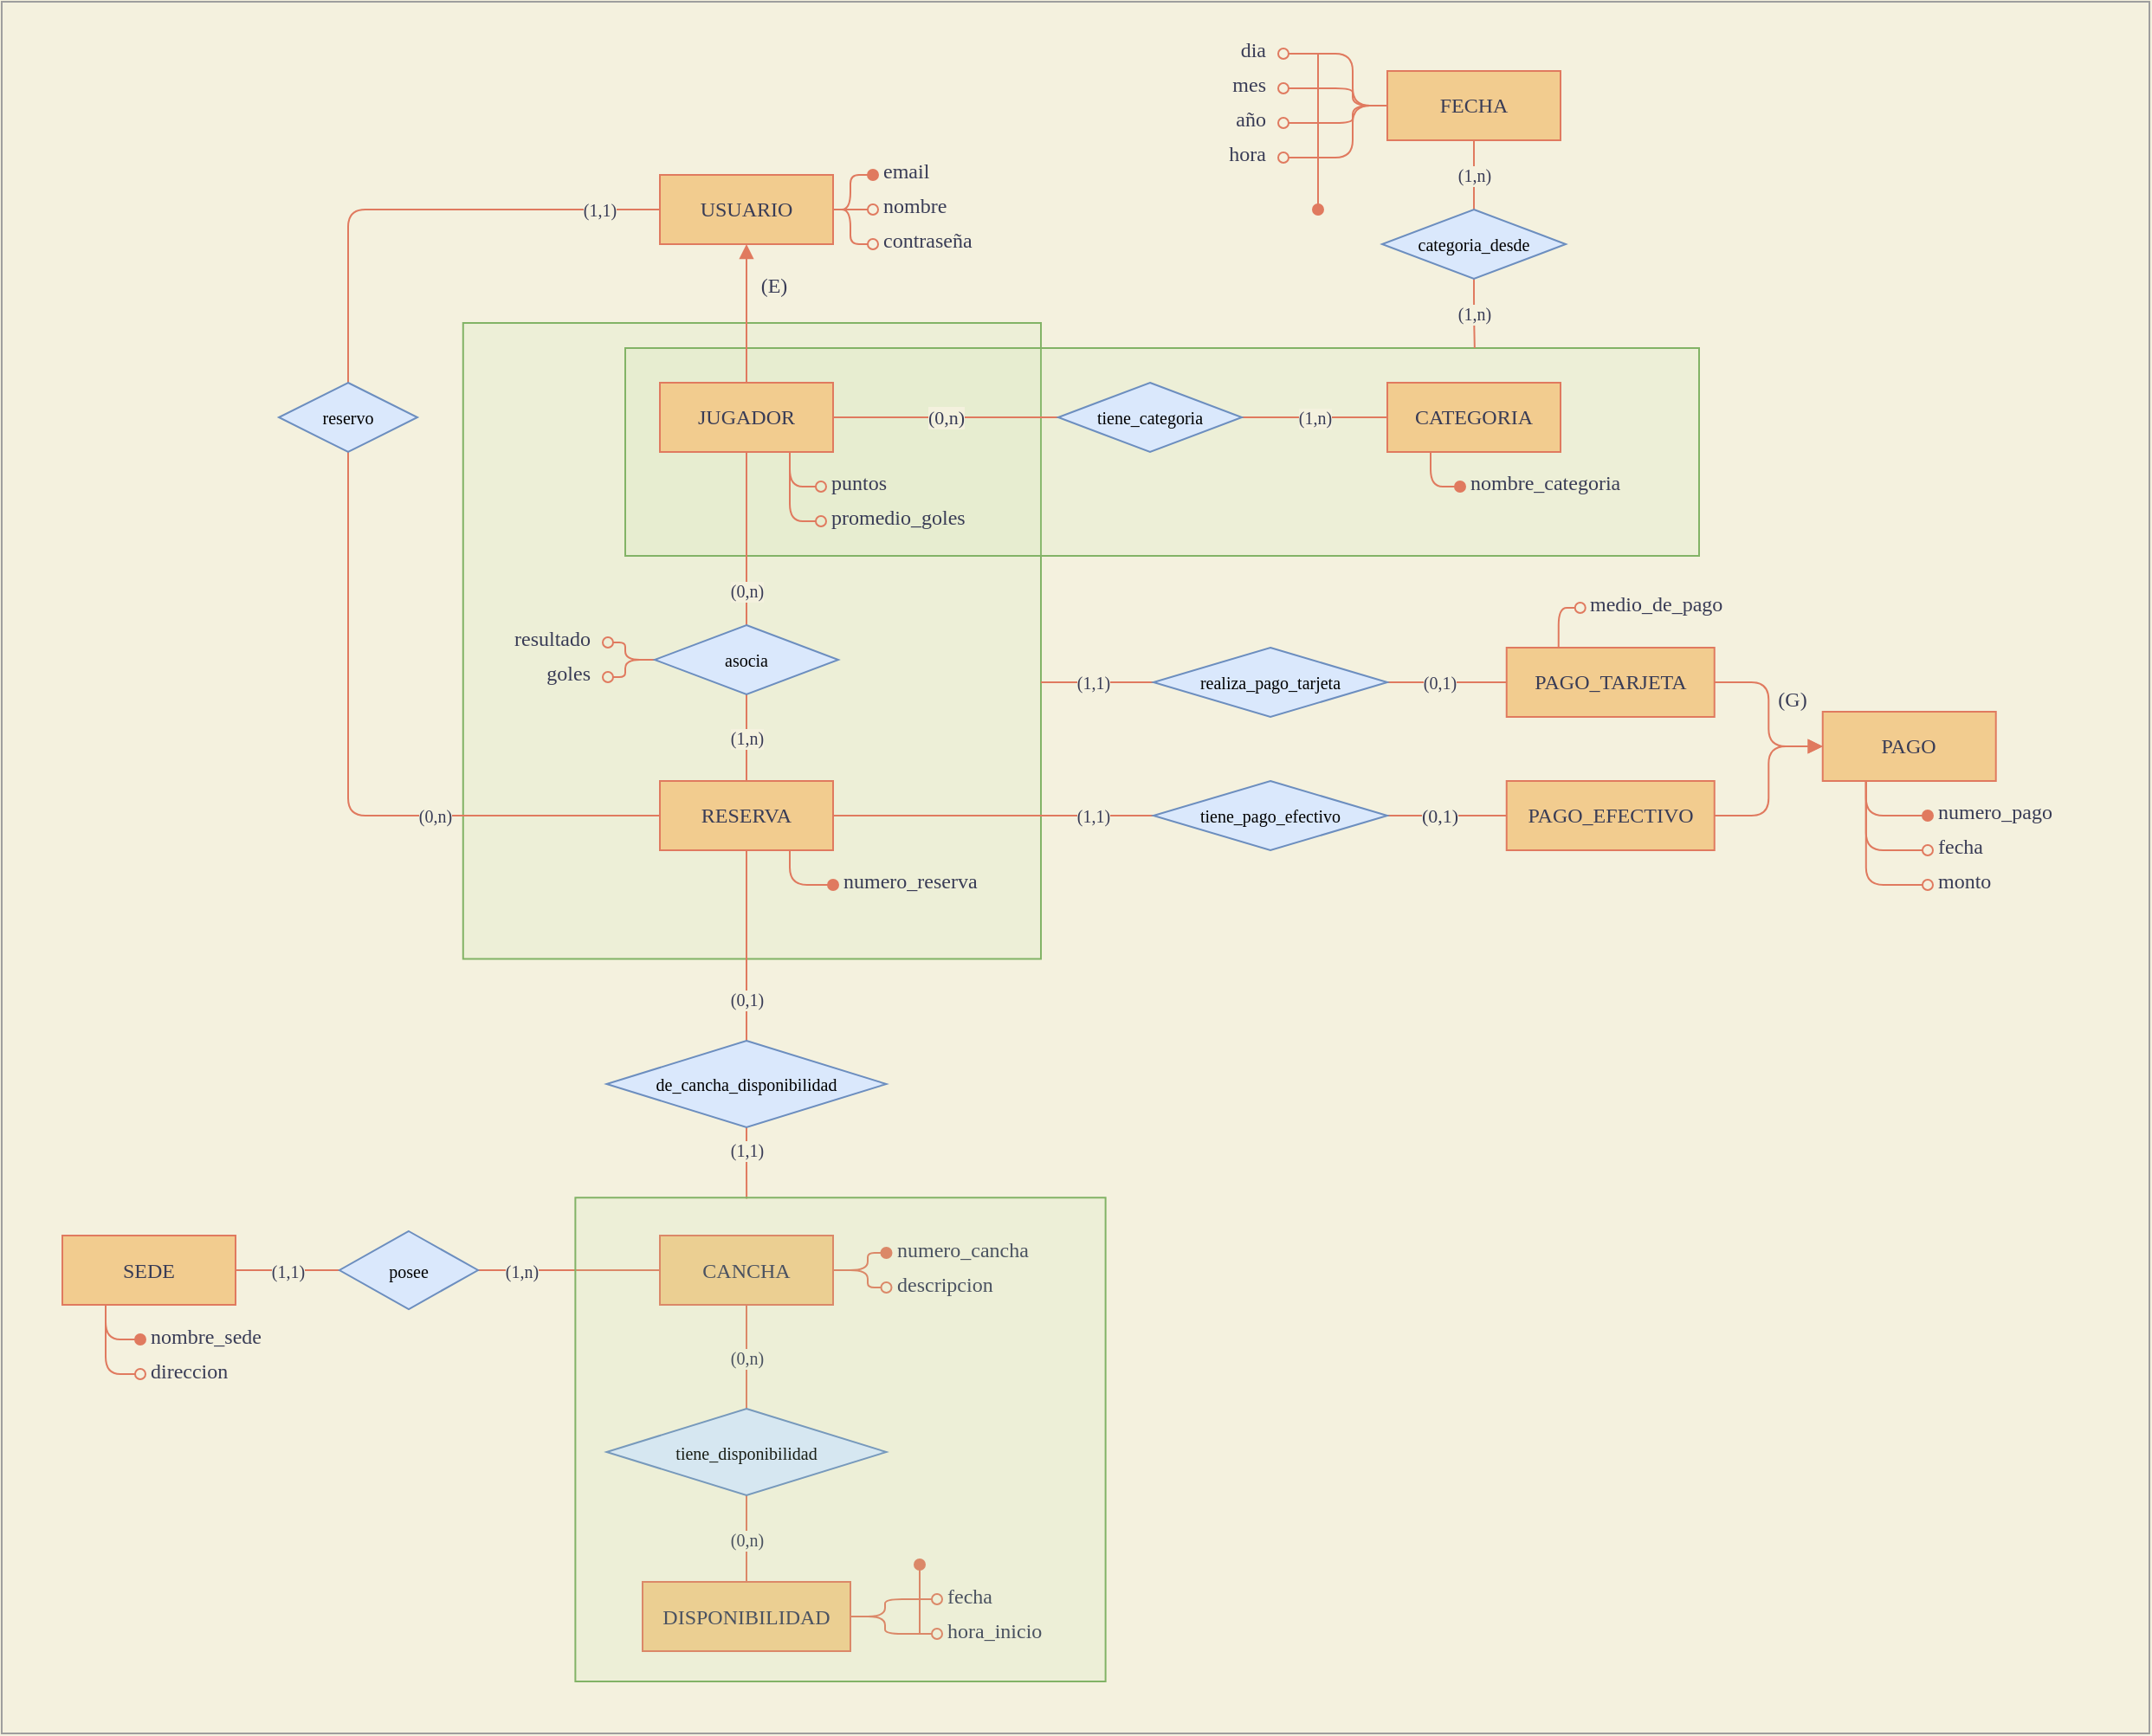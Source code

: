 <mxfile version="13.8.1" type="google"><diagram id="R2lEEEUBdFMjLlhIrx00" name="Page-1"><mxGraphModel dx="2170" dy="2305" grid="1" gridSize="10" guides="1" tooltips="1" connect="1" arrows="1" fold="1" page="1" pageScale="1" pageWidth="1300" pageHeight="1100" background="#F4F1DE" math="0" shadow="0" extFonts="Permanent Marker^https://fonts.googleapis.com/css?family=Permanent+Marker|Montserrat^https://fonts.googleapis.com/css?family=Montserrat"><root><mxCell id="0"/><mxCell id="1" parent="0"/><mxCell id="0Gv5MGrqv9k8O0vHsKz7-66" value="" style="verticalLabelPosition=bottom;verticalAlign=top;html=1;shape=mxgraph.basic.rect;fillColor2=none;strokeWidth=1;size=20;indent=5;fontSize=12;shadow=0;strokeColor=#82b366;fillColor=#B9E0A522;rotation=90;" vertex="1" parent="1"><mxGeometry x="289.55" y="-837.71" width="367.3" height="333.62" as="geometry"/></mxCell><mxCell id="0Gv5MGrqv9k8O0vHsKz7-65" value="" style="verticalLabelPosition=bottom;verticalAlign=top;html=1;shape=mxgraph.basic.rect;fillColor2=none;strokeWidth=1;size=20;indent=5;fontSize=12;shadow=0;strokeColor=#82b366;fillColor=#B9E0A522;" vertex="1" parent="1"><mxGeometry x="400" y="-840" width="620" height="120" as="geometry"/></mxCell><mxCell id="0Gv5MGrqv9k8O0vHsKz7-2" style="edgeStyle=orthogonalEdgeStyle;orthogonalLoop=1;jettySize=auto;html=1;exitX=1;exitY=0.5;exitDx=0;exitDy=0;entryX=0;entryY=0.5;entryDx=0;entryDy=0;labelBackgroundColor=#F4F1DE;endArrow=oval;endFill=1;strokeColor=#E07A5F;fontFamily=Montserrat;fontColor=#393C56;" edge="1" parent="1" source="0Gv5MGrqv9k8O0vHsKz7-5" target="0Gv5MGrqv9k8O0vHsKz7-6"><mxGeometry relative="1" as="geometry"><Array as="points"><mxPoint x="530" y="-920"/><mxPoint x="530" y="-940"/></Array></mxGeometry></mxCell><mxCell id="0Gv5MGrqv9k8O0vHsKz7-3" style="edgeStyle=orthogonalEdgeStyle;orthogonalLoop=1;jettySize=auto;html=1;exitX=1;exitY=0.5;exitDx=0;exitDy=0;entryX=0;entryY=0.5;entryDx=0;entryDy=0;labelBackgroundColor=#F4F1DE;endArrow=oval;endFill=0;strokeColor=#E07A5F;fontFamily=Montserrat;fontColor=#393C56;" edge="1" parent="1" source="0Gv5MGrqv9k8O0vHsKz7-5" target="0Gv5MGrqv9k8O0vHsKz7-7"><mxGeometry relative="1" as="geometry"><Array as="points"><mxPoint x="530" y="-920"/><mxPoint x="530" y="-920"/></Array></mxGeometry></mxCell><mxCell id="0Gv5MGrqv9k8O0vHsKz7-4" style="edgeStyle=orthogonalEdgeStyle;orthogonalLoop=1;jettySize=auto;html=1;exitX=1;exitY=0.5;exitDx=0;exitDy=0;entryX=0;entryY=0.5;entryDx=0;entryDy=0;labelBackgroundColor=#F4F1DE;endArrow=oval;endFill=0;strokeColor=#E07A5F;fontFamily=Montserrat;fontColor=#393C56;" edge="1" parent="1" source="0Gv5MGrqv9k8O0vHsKz7-5" target="0Gv5MGrqv9k8O0vHsKz7-8"><mxGeometry relative="1" as="geometry"><Array as="points"><mxPoint x="530" y="-920"/><mxPoint x="530" y="-900"/></Array></mxGeometry></mxCell><mxCell id="0Gv5MGrqv9k8O0vHsKz7-35" value="(1,1)" style="edgeStyle=orthogonalEdgeStyle;orthogonalLoop=1;jettySize=auto;html=1;exitX=0;exitY=0.5;exitDx=0;exitDy=0;entryX=0.5;entryY=0;entryDx=0;entryDy=0;labelBackgroundColor=#F4F1DE;endArrow=none;endFill=0;strokeColor=#E07A5F;fontFamily=Montserrat;fontSize=10;fontColor=#393C56;" edge="1" parent="1" source="0Gv5MGrqv9k8O0vHsKz7-5" target="0Gv5MGrqv9k8O0vHsKz7-34"><mxGeometry x="-0.75" relative="1" as="geometry"><mxPoint as="offset"/></mxGeometry></mxCell><mxCell id="0Gv5MGrqv9k8O0vHsKz7-5" value="USUARIO" style="whiteSpace=wrap;html=1;fontFamily=Montserrat;fillColor=#F2CC8F;strokeColor=#E07A5F;fontColor=#393C56;" vertex="1" parent="1"><mxGeometry x="420" y="-940" width="100" height="40" as="geometry"/></mxCell><mxCell id="0Gv5MGrqv9k8O0vHsKz7-6" value="email" style="text;html=1;strokeColor=none;fillColor=none;align=left;verticalAlign=middle;whiteSpace=wrap;fontFamily=Montserrat;spacingLeft=6;spacingTop=0;spacingRight=5;labelPosition=center;verticalLabelPosition=middle;spacing=0;spacingBottom=4;fontColor=#393C56;" vertex="1" parent="1"><mxGeometry x="543" y="-950" width="60" height="20" as="geometry"/></mxCell><mxCell id="0Gv5MGrqv9k8O0vHsKz7-7" value="nombre" style="text;html=1;strokeColor=none;fillColor=none;align=left;verticalAlign=middle;whiteSpace=wrap;fontFamily=Montserrat;spacingLeft=6;spacingTop=0;spacingRight=5;labelPosition=center;verticalLabelPosition=middle;spacing=0;spacingBottom=4;fontColor=#393C56;" vertex="1" parent="1"><mxGeometry x="543" y="-930" width="60" height="20" as="geometry"/></mxCell><mxCell id="0Gv5MGrqv9k8O0vHsKz7-8" value="contraseña" style="text;html=1;strokeColor=none;fillColor=none;align=left;verticalAlign=middle;whiteSpace=wrap;fontFamily=Montserrat;spacingLeft=6;spacingTop=0;spacingRight=5;labelPosition=center;verticalLabelPosition=middle;spacing=0;spacingBottom=4;fontColor=#393C56;" vertex="1" parent="1"><mxGeometry x="543" y="-910" width="60" height="20" as="geometry"/></mxCell><mxCell id="0Gv5MGrqv9k8O0vHsKz7-10" style="edgeStyle=orthogonalEdgeStyle;rounded=1;orthogonalLoop=1;jettySize=auto;html=1;exitX=0.5;exitY=0;exitDx=0;exitDy=0;entryX=0.5;entryY=1;entryDx=0;entryDy=0;fontFamily=Montserrat;fontColor=#393C56;strokeColor=#E07A5F;labelBackgroundColor=#F4F1DE;endFill=1;endArrow=block;" edge="1" parent="1" source="0Gv5MGrqv9k8O0vHsKz7-9" target="0Gv5MGrqv9k8O0vHsKz7-5"><mxGeometry relative="1" as="geometry"/></mxCell><mxCell id="0Gv5MGrqv9k8O0vHsKz7-15" style="edgeStyle=orthogonalEdgeStyle;rounded=1;orthogonalLoop=1;jettySize=auto;html=1;exitX=0.75;exitY=1;exitDx=0;exitDy=0;entryX=0;entryY=0.5;entryDx=0;entryDy=0;fontFamily=Montserrat;fontColor=#393C56;strokeColor=#E07A5F;labelBackgroundColor=#F4F1DE;endFill=0;endArrow=oval;" edge="1" parent="1" source="0Gv5MGrqv9k8O0vHsKz7-9" target="0Gv5MGrqv9k8O0vHsKz7-13"><mxGeometry relative="1" as="geometry"><Array as="points"><mxPoint x="495" y="-760"/></Array></mxGeometry></mxCell><mxCell id="0Gv5MGrqv9k8O0vHsKz7-16" style="edgeStyle=orthogonalEdgeStyle;rounded=1;orthogonalLoop=1;jettySize=auto;html=1;exitX=0.75;exitY=1;exitDx=0;exitDy=0;entryX=0;entryY=0.5;entryDx=0;entryDy=0;fontFamily=Montserrat;fontColor=#393C56;strokeColor=#E07A5F;labelBackgroundColor=#F4F1DE;endFill=0;endArrow=oval;" edge="1" parent="1" source="0Gv5MGrqv9k8O0vHsKz7-9" target="0Gv5MGrqv9k8O0vHsKz7-14"><mxGeometry relative="1" as="geometry"><Array as="points"><mxPoint x="495" y="-740"/></Array></mxGeometry></mxCell><mxCell id="0Gv5MGrqv9k8O0vHsKz7-18" value="(0,n)" style="edgeStyle=orthogonalEdgeStyle;orthogonalLoop=1;jettySize=auto;html=1;exitX=1;exitY=0.5;exitDx=0;exitDy=0;entryX=0;entryY=0.5;entryDx=0;entryDy=0;labelBackgroundColor=#F4F1DE;endArrow=none;endFill=0;strokeColor=#E07A5F;fontFamily=Montserrat;fontColor=#393C56;" edge="1" parent="1" source="0Gv5MGrqv9k8O0vHsKz7-9" target="0Gv5MGrqv9k8O0vHsKz7-17"><mxGeometry relative="1" as="geometry"/></mxCell><mxCell id="0Gv5MGrqv9k8O0vHsKz7-25" value="(0,n)" style="edgeStyle=orthogonalEdgeStyle;orthogonalLoop=1;jettySize=auto;html=1;exitX=0.5;exitY=1;exitDx=0;exitDy=0;entryX=0.5;entryY=0;entryDx=0;entryDy=0;labelBackgroundColor=#F4F1DE;endArrow=none;endFill=0;strokeColor=#E07A5F;fontFamily=Montserrat;fontSize=10;fontColor=#393C56;" edge="1" parent="1" source="0Gv5MGrqv9k8O0vHsKz7-9" target="0Gv5MGrqv9k8O0vHsKz7-24"><mxGeometry x="0.6" relative="1" as="geometry"><mxPoint as="offset"/></mxGeometry></mxCell><mxCell id="0Gv5MGrqv9k8O0vHsKz7-9" value="JUGADOR" style="whiteSpace=wrap;html=1;fontFamily=Montserrat;fillColor=#F2CC8F;strokeColor=#E07A5F;fontColor=#393C56;" vertex="1" parent="1"><mxGeometry x="420" y="-820" width="100" height="40" as="geometry"/></mxCell><mxCell id="0Gv5MGrqv9k8O0vHsKz7-12" value="(E)" style="text;html=1;strokeColor=none;fillColor=none;align=center;verticalAlign=middle;whiteSpace=wrap;fontFamily=Montserrat;fontColor=#393C56;" vertex="1" parent="1"><mxGeometry x="465.5" y="-886" width="40" height="20" as="geometry"/></mxCell><mxCell id="0Gv5MGrqv9k8O0vHsKz7-13" value="puntos" style="text;html=1;strokeColor=none;fillColor=none;align=left;verticalAlign=middle;whiteSpace=wrap;fontFamily=Montserrat;spacingLeft=6;spacingTop=0;spacingRight=5;labelPosition=center;verticalLabelPosition=middle;spacing=0;spacingBottom=4;fontColor=#393C56;" vertex="1" parent="1"><mxGeometry x="513" y="-770" width="60" height="20" as="geometry"/></mxCell><mxCell id="0Gv5MGrqv9k8O0vHsKz7-14" value="promedio_goles" style="text;html=1;strokeColor=none;fillColor=none;align=left;verticalAlign=middle;whiteSpace=wrap;fontFamily=Montserrat;spacingLeft=6;spacingTop=0;spacingRight=5;labelPosition=center;verticalLabelPosition=middle;spacing=0;spacingBottom=4;fontColor=#393C56;" vertex="1" parent="1"><mxGeometry x="513" y="-750" width="60" height="20" as="geometry"/></mxCell><mxCell id="0Gv5MGrqv9k8O0vHsKz7-20" value="(1,n)" style="edgeStyle=orthogonalEdgeStyle;orthogonalLoop=1;jettySize=auto;html=1;exitX=1;exitY=0.5;exitDx=0;exitDy=0;entryX=0;entryY=0.5;entryDx=0;entryDy=0;labelBackgroundColor=#F4F1DE;endArrow=none;endFill=0;strokeColor=#E07A5F;fontFamily=Montserrat;fontSize=10;fontColor=#393C56;" edge="1" parent="1" source="0Gv5MGrqv9k8O0vHsKz7-17" target="0Gv5MGrqv9k8O0vHsKz7-19"><mxGeometry relative="1" as="geometry"/></mxCell><mxCell id="0Gv5MGrqv9k8O0vHsKz7-17" value="tiene_categoria" style="rhombus;whiteSpace=wrap;html=1;fontFamily=Montserrat;align=center;verticalAlign=middle;fontSize=10;horizontal=1;spacingTop=0;fillColor=#dae8fc;strokeColor=#6c8ebf;" vertex="1" parent="1"><mxGeometry x="650" y="-820" width="106" height="40" as="geometry"/></mxCell><mxCell id="0Gv5MGrqv9k8O0vHsKz7-22" style="edgeStyle=orthogonalEdgeStyle;orthogonalLoop=1;jettySize=auto;html=1;exitX=0.25;exitY=1;exitDx=0;exitDy=0;entryX=0;entryY=0.5;entryDx=0;entryDy=0;labelBackgroundColor=#F4F1DE;endArrow=oval;endFill=1;strokeColor=#E07A5F;fontFamily=Montserrat;fontSize=10;fontColor=#393C56;" edge="1" parent="1" source="0Gv5MGrqv9k8O0vHsKz7-19" target="0Gv5MGrqv9k8O0vHsKz7-21"><mxGeometry relative="1" as="geometry"><Array as="points"><mxPoint x="865" y="-760"/></Array></mxGeometry></mxCell><mxCell id="0Gv5MGrqv9k8O0vHsKz7-19" value="CATEGORIA" style="whiteSpace=wrap;html=1;fontFamily=Montserrat;fillColor=#F2CC8F;strokeColor=#E07A5F;fontColor=#393C56;" vertex="1" parent="1"><mxGeometry x="840" y="-820" width="100" height="40" as="geometry"/></mxCell><mxCell id="0Gv5MGrqv9k8O0vHsKz7-21" value="nombre_categoria" style="text;html=1;strokeColor=none;fillColor=none;align=left;verticalAlign=middle;whiteSpace=wrap;fontFamily=Montserrat;spacingLeft=6;spacingTop=0;spacingRight=5;labelPosition=center;verticalLabelPosition=middle;spacing=0;spacingBottom=4;fontColor=#393C56;" vertex="1" parent="1"><mxGeometry x="882" y="-770" width="60" height="20" as="geometry"/></mxCell><mxCell id="0Gv5MGrqv9k8O0vHsKz7-33" style="edgeStyle=orthogonalEdgeStyle;orthogonalLoop=1;jettySize=auto;html=1;exitX=0.75;exitY=1;exitDx=0;exitDy=0;entryX=0;entryY=0.5;entryDx=0;entryDy=0;labelBackgroundColor=#F4F1DE;endArrow=oval;endFill=1;strokeColor=#E07A5F;fontFamily=Montserrat;fontSize=10;fontColor=#393C56;" edge="1" parent="1" source="0Gv5MGrqv9k8O0vHsKz7-23" target="0Gv5MGrqv9k8O0vHsKz7-32"><mxGeometry relative="1" as="geometry"><Array as="points"><mxPoint x="495" y="-530"/></Array></mxGeometry></mxCell><mxCell id="0Gv5MGrqv9k8O0vHsKz7-42" value="(0,1)" style="edgeStyle=orthogonalEdgeStyle;orthogonalLoop=1;jettySize=auto;html=1;exitX=0.5;exitY=1;exitDx=0;exitDy=0;entryX=0.5;entryY=0;entryDx=0;entryDy=0;labelBackgroundColor=#F4F1DE;endArrow=none;endFill=0;strokeColor=#E07A5F;fontFamily=Montserrat;fontSize=10;fontColor=#393C56;" edge="1" parent="1" source="0Gv5MGrqv9k8O0vHsKz7-23" target="0Gv5MGrqv9k8O0vHsKz7-41"><mxGeometry x="0.564" relative="1" as="geometry"><mxPoint as="offset"/></mxGeometry></mxCell><mxCell id="0Gv5MGrqv9k8O0vHsKz7-80" value="(1,1)" style="edgeStyle=orthogonalEdgeStyle;orthogonalLoop=1;jettySize=auto;html=1;exitX=1;exitY=0.5;exitDx=0;exitDy=0;entryX=0;entryY=0.5;entryDx=0;entryDy=0;labelBackgroundColor=#F4F1DE;endArrow=none;endFill=0;strokeColor=#E07A5F;fontFamily=Montserrat;fontSize=10;fontColor=#393C56;" edge="1" parent="1" source="0Gv5MGrqv9k8O0vHsKz7-23" target="0Gv5MGrqv9k8O0vHsKz7-76"><mxGeometry x="0.622" relative="1" as="geometry"><mxPoint as="offset"/></mxGeometry></mxCell><mxCell id="0Gv5MGrqv9k8O0vHsKz7-23" value="RESERVA" style="whiteSpace=wrap;html=1;fontFamily=Montserrat;fillColor=#F2CC8F;strokeColor=#E07A5F;fontColor=#393C56;" vertex="1" parent="1"><mxGeometry x="420" y="-590" width="100" height="40" as="geometry"/></mxCell><mxCell id="0Gv5MGrqv9k8O0vHsKz7-26" value="(1,n)" style="edgeStyle=orthogonalEdgeStyle;orthogonalLoop=1;jettySize=auto;html=1;exitX=0.5;exitY=1;exitDx=0;exitDy=0;entryX=0.5;entryY=0;entryDx=0;entryDy=0;labelBackgroundColor=#F4F1DE;endArrow=none;endFill=0;strokeColor=#E07A5F;fontFamily=Montserrat;fontSize=10;fontColor=#393C56;" edge="1" parent="1" source="0Gv5MGrqv9k8O0vHsKz7-24" target="0Gv5MGrqv9k8O0vHsKz7-23"><mxGeometry relative="1" as="geometry"/></mxCell><mxCell id="0Gv5MGrqv9k8O0vHsKz7-29" style="edgeStyle=orthogonalEdgeStyle;orthogonalLoop=1;jettySize=auto;html=1;exitX=0;exitY=0.5;exitDx=0;exitDy=0;entryX=1;entryY=0.5;entryDx=0;entryDy=0;labelBackgroundColor=#F4F1DE;endArrow=oval;endFill=0;strokeColor=#E07A5F;fontFamily=Montserrat;fontSize=10;fontColor=#393C56;" edge="1" parent="1" source="0Gv5MGrqv9k8O0vHsKz7-24" target="0Gv5MGrqv9k8O0vHsKz7-27"><mxGeometry relative="1" as="geometry"><Array as="points"><mxPoint x="400" y="-660"/><mxPoint x="400" y="-670"/></Array></mxGeometry></mxCell><mxCell id="0Gv5MGrqv9k8O0vHsKz7-30" style="edgeStyle=orthogonalEdgeStyle;orthogonalLoop=1;jettySize=auto;html=1;exitX=0;exitY=0.5;exitDx=0;exitDy=0;entryX=1;entryY=0.5;entryDx=0;entryDy=0;labelBackgroundColor=#F4F1DE;endArrow=oval;endFill=0;strokeColor=#E07A5F;fontFamily=Montserrat;fontSize=10;fontColor=#393C56;" edge="1" parent="1" source="0Gv5MGrqv9k8O0vHsKz7-24" target="0Gv5MGrqv9k8O0vHsKz7-28"><mxGeometry relative="1" as="geometry"><Array as="points"><mxPoint x="400" y="-660"/><mxPoint x="400" y="-650"/></Array></mxGeometry></mxCell><mxCell id="0Gv5MGrqv9k8O0vHsKz7-24" value="asocia" style="rhombus;whiteSpace=wrap;html=1;fontFamily=Montserrat;align=center;verticalAlign=middle;fontSize=10;horizontal=1;spacingTop=0;fillColor=#dae8fc;strokeColor=#6c8ebf;" vertex="1" parent="1"><mxGeometry x="417" y="-680" width="106" height="40" as="geometry"/></mxCell><mxCell id="0Gv5MGrqv9k8O0vHsKz7-27" value="resultado" style="text;html=1;strokeColor=none;fillColor=none;align=right;verticalAlign=middle;whiteSpace=wrap;fontFamily=Montserrat;spacingLeft=6;spacingTop=0;spacingRight=10;labelPosition=center;verticalLabelPosition=middle;spacing=0;spacingBottom=4;fontColor=#393C56;" vertex="1" parent="1"><mxGeometry x="315" y="-680" width="75" height="20" as="geometry"/></mxCell><mxCell id="0Gv5MGrqv9k8O0vHsKz7-28" value="goles" style="text;html=1;strokeColor=none;fillColor=none;align=right;verticalAlign=middle;whiteSpace=wrap;fontFamily=Montserrat;spacingLeft=6;spacingTop=0;spacingRight=10;labelPosition=center;verticalLabelPosition=middle;spacing=0;spacingBottom=4;fontColor=#393C56;" vertex="1" parent="1"><mxGeometry x="335" y="-660" width="55" height="20" as="geometry"/></mxCell><mxCell id="0Gv5MGrqv9k8O0vHsKz7-32" value="numero_reserva" style="text;html=1;strokeColor=none;fillColor=none;align=left;verticalAlign=middle;whiteSpace=wrap;fontFamily=Montserrat;spacingLeft=6;spacingTop=0;spacingRight=5;labelPosition=center;verticalLabelPosition=middle;spacing=0;spacingBottom=4;fontColor=#393C56;" vertex="1" parent="1"><mxGeometry x="520" y="-540" width="55" height="20" as="geometry"/></mxCell><mxCell id="0Gv5MGrqv9k8O0vHsKz7-36" value="(0,n)" style="edgeStyle=orthogonalEdgeStyle;orthogonalLoop=1;jettySize=auto;html=1;exitX=0.5;exitY=1;exitDx=0;exitDy=0;entryX=0;entryY=0.5;entryDx=0;entryDy=0;labelBackgroundColor=#F4F1DE;endArrow=none;endFill=0;strokeColor=#E07A5F;fontFamily=Montserrat;fontSize=10;fontColor=#393C56;" edge="1" parent="1" source="0Gv5MGrqv9k8O0vHsKz7-34" target="0Gv5MGrqv9k8O0vHsKz7-23"><mxGeometry x="0.077" y="50" relative="1" as="geometry"><mxPoint x="50" y="50" as="offset"/></mxGeometry></mxCell><mxCell id="0Gv5MGrqv9k8O0vHsKz7-34" value="reservo" style="rhombus;whiteSpace=wrap;html=1;fontFamily=Montserrat;align=center;verticalAlign=middle;fontSize=10;horizontal=1;spacingTop=0;fillColor=#dae8fc;strokeColor=#6c8ebf;" vertex="1" parent="1"><mxGeometry x="200" y="-820" width="80" height="40" as="geometry"/></mxCell><mxCell id="0Gv5MGrqv9k8O0vHsKz7-46" style="edgeStyle=orthogonalEdgeStyle;orthogonalLoop=1;jettySize=auto;html=1;exitX=1;exitY=0.5;exitDx=0;exitDy=0;entryX=0;entryY=0.5;entryDx=0;entryDy=0;labelBackgroundColor=#F4F1DE;endArrow=oval;endFill=1;strokeColor=#E07A5F;fontFamily=Montserrat;fontSize=10;fontColor=#393C56;" edge="1" parent="1" source="0Gv5MGrqv9k8O0vHsKz7-37" target="0Gv5MGrqv9k8O0vHsKz7-44"><mxGeometry relative="1" as="geometry"><Array as="points"><mxPoint x="540" y="-307.5"/><mxPoint x="540" y="-317.5"/></Array></mxGeometry></mxCell><mxCell id="0Gv5MGrqv9k8O0vHsKz7-47" style="edgeStyle=orthogonalEdgeStyle;orthogonalLoop=1;jettySize=auto;html=1;exitX=1;exitY=0.5;exitDx=0;exitDy=0;entryX=0;entryY=0.5;entryDx=0;entryDy=0;labelBackgroundColor=#F4F1DE;endArrow=oval;endFill=0;strokeColor=#E07A5F;fontFamily=Montserrat;fontSize=10;fontColor=#393C56;" edge="1" parent="1" source="0Gv5MGrqv9k8O0vHsKz7-37" target="0Gv5MGrqv9k8O0vHsKz7-45"><mxGeometry relative="1" as="geometry"><Array as="points"><mxPoint x="540" y="-307.5"/><mxPoint x="540" y="-297.5"/></Array></mxGeometry></mxCell><mxCell id="0Gv5MGrqv9k8O0vHsKz7-49" value="(0,n)" style="edgeStyle=orthogonalEdgeStyle;orthogonalLoop=1;jettySize=auto;html=1;exitX=0.5;exitY=1;exitDx=0;exitDy=0;entryX=0.5;entryY=0;entryDx=0;entryDy=0;labelBackgroundColor=#F4F1DE;endArrow=none;endFill=0;strokeColor=#E07A5F;fontFamily=Montserrat;fontSize=10;fontColor=#393C56;" edge="1" parent="1" source="0Gv5MGrqv9k8O0vHsKz7-37" target="0Gv5MGrqv9k8O0vHsKz7-48"><mxGeometry relative="1" as="geometry"/></mxCell><mxCell id="0Gv5MGrqv9k8O0vHsKz7-37" value="CANCHA" style="whiteSpace=wrap;html=1;fontFamily=Montserrat;fillColor=#F2CC8F;strokeColor=#E07A5F;fontColor=#393C56;" vertex="1" parent="1"><mxGeometry x="420" y="-327.5" width="100" height="40" as="geometry"/></mxCell><mxCell id="0Gv5MGrqv9k8O0vHsKz7-52" style="edgeStyle=orthogonalEdgeStyle;orthogonalLoop=1;jettySize=auto;html=1;exitX=1;exitY=0.5;exitDx=0;exitDy=0;entryX=0;entryY=0.5;entryDx=0;entryDy=0;labelBackgroundColor=#F4F1DE;endArrow=oval;endFill=0;strokeColor=#E07A5F;fontFamily=Montserrat;fontSize=10;fontColor=#393C56;" edge="1" parent="1" source="0Gv5MGrqv9k8O0vHsKz7-39" target="0Gv5MGrqv9k8O0vHsKz7-51"><mxGeometry relative="1" as="geometry"><Array as="points"><mxPoint x="550" y="-107.5"/><mxPoint x="550" y="-117.5"/></Array></mxGeometry></mxCell><mxCell id="0Gv5MGrqv9k8O0vHsKz7-54" style="edgeStyle=orthogonalEdgeStyle;orthogonalLoop=1;jettySize=auto;html=1;exitX=1;exitY=0.5;exitDx=0;exitDy=0;entryX=0;entryY=0.5;entryDx=0;entryDy=0;labelBackgroundColor=#F4F1DE;endArrow=oval;endFill=0;strokeColor=#E07A5F;fontFamily=Montserrat;fontSize=10;fontColor=#393C56;" edge="1" parent="1" source="0Gv5MGrqv9k8O0vHsKz7-39" target="0Gv5MGrqv9k8O0vHsKz7-53"><mxGeometry relative="1" as="geometry"><Array as="points"><mxPoint x="550" y="-107.5"/><mxPoint x="550" y="-97.5"/></Array></mxGeometry></mxCell><mxCell id="0Gv5MGrqv9k8O0vHsKz7-39" value="DISPONIBILIDAD" style="whiteSpace=wrap;html=1;fontFamily=Montserrat;fillColor=#F2CC8F;strokeColor=#E07A5F;fontColor=#393C56;" vertex="1" parent="1"><mxGeometry x="410" y="-127.5" width="120" height="40" as="geometry"/></mxCell><mxCell id="0Gv5MGrqv9k8O0vHsKz7-43" value="(1,1)" style="edgeStyle=orthogonalEdgeStyle;orthogonalLoop=1;jettySize=auto;html=1;exitX=0.5;exitY=1;exitDx=0;exitDy=0;labelBackgroundColor=#F4F1DE;endArrow=none;endFill=0;strokeColor=#E07A5F;fontFamily=Montserrat;fontSize=10;fontColor=#393C56;entryX=0.002;entryY=0.677;entryDx=0;entryDy=0;entryPerimeter=0;" edge="1" parent="1" source="0Gv5MGrqv9k8O0vHsKz7-41" target="0Gv5MGrqv9k8O0vHsKz7-67"><mxGeometry x="-0.36" relative="1" as="geometry"><mxPoint x="480" y="-360" as="targetPoint"/><mxPoint as="offset"/></mxGeometry></mxCell><mxCell id="0Gv5MGrqv9k8O0vHsKz7-41" value="de_cancha_disponibilidad" style="rhombus;whiteSpace=wrap;html=1;fontFamily=Montserrat;align=center;verticalAlign=middle;fontSize=10;horizontal=1;spacingTop=0;fillColor=#dae8fc;strokeColor=#6c8ebf;" vertex="1" parent="1"><mxGeometry x="389.25" y="-440" width="161.5" height="50" as="geometry"/></mxCell><mxCell id="0Gv5MGrqv9k8O0vHsKz7-44" value="numero_cancha" style="text;html=1;strokeColor=none;fillColor=none;align=left;verticalAlign=middle;whiteSpace=wrap;fontFamily=Montserrat;spacingLeft=6;spacingTop=0;spacingRight=5;labelPosition=center;verticalLabelPosition=middle;spacing=0;spacingBottom=4;fontColor=#393C56;" vertex="1" parent="1"><mxGeometry x="550.75" y="-327.5" width="55" height="20" as="geometry"/></mxCell><mxCell id="0Gv5MGrqv9k8O0vHsKz7-45" value="descripcion" style="text;html=1;strokeColor=none;fillColor=none;align=left;verticalAlign=middle;whiteSpace=wrap;fontFamily=Montserrat;spacingLeft=6;spacingTop=0;spacingRight=5;labelPosition=center;verticalLabelPosition=middle;spacing=0;spacingBottom=4;fontColor=#393C56;" vertex="1" parent="1"><mxGeometry x="550.75" y="-307.5" width="55" height="20" as="geometry"/></mxCell><mxCell id="0Gv5MGrqv9k8O0vHsKz7-50" value="(0,n)" style="edgeStyle=orthogonalEdgeStyle;orthogonalLoop=1;jettySize=auto;html=1;exitX=0.5;exitY=1;exitDx=0;exitDy=0;entryX=0.5;entryY=0;entryDx=0;entryDy=0;labelBackgroundColor=#F4F1DE;endArrow=none;endFill=0;strokeColor=#E07A5F;fontFamily=Montserrat;fontSize=10;fontColor=#393C56;" edge="1" parent="1" source="0Gv5MGrqv9k8O0vHsKz7-48" target="0Gv5MGrqv9k8O0vHsKz7-39"><mxGeometry relative="1" as="geometry"/></mxCell><mxCell id="0Gv5MGrqv9k8O0vHsKz7-48" value="tiene_disponibilidad" style="rhombus;whiteSpace=wrap;html=1;fontFamily=Montserrat;align=center;verticalAlign=middle;fontSize=10;horizontal=1;spacingTop=0;fillColor=#dae8fc;strokeColor=#6c8ebf;" vertex="1" parent="1"><mxGeometry x="389.25" y="-227.5" width="161.5" height="50" as="geometry"/></mxCell><mxCell id="0Gv5MGrqv9k8O0vHsKz7-51" value="fecha" style="text;html=1;strokeColor=none;fillColor=none;align=left;verticalAlign=middle;whiteSpace=wrap;fontFamily=Montserrat;spacingLeft=6;spacingTop=0;spacingRight=5;labelPosition=center;verticalLabelPosition=middle;spacing=0;spacingBottom=4;fontColor=#393C56;" vertex="1" parent="1"><mxGeometry x="580" y="-127.5" width="55" height="20" as="geometry"/></mxCell><mxCell id="0Gv5MGrqv9k8O0vHsKz7-53" value="hora_inicio" style="text;html=1;strokeColor=none;fillColor=none;align=left;verticalAlign=middle;whiteSpace=wrap;fontFamily=Montserrat;spacingLeft=6;spacingTop=0;spacingRight=5;labelPosition=center;verticalLabelPosition=middle;spacing=0;spacingBottom=4;fontColor=#393C56;" vertex="1" parent="1"><mxGeometry x="580" y="-107.5" width="55" height="20" as="geometry"/></mxCell><mxCell id="0Gv5MGrqv9k8O0vHsKz7-55" value="" style="endArrow=oval;html=1;labelBackgroundColor=#F4F1DE;strokeColor=#E07A5F;fontFamily=Montserrat;fontSize=10;fontColor=#393C56;endFill=1;" edge="1" parent="1"><mxGeometry width="50" height="50" relative="1" as="geometry"><mxPoint x="570" y="-97.5" as="sourcePoint"/><mxPoint x="570" y="-137.5" as="targetPoint"/></mxGeometry></mxCell><mxCell id="0Gv5MGrqv9k8O0vHsKz7-58" value="(1,1)" style="edgeStyle=orthogonalEdgeStyle;orthogonalLoop=1;jettySize=auto;html=1;exitX=1;exitY=0.5;exitDx=0;exitDy=0;entryX=0;entryY=0.5;entryDx=0;entryDy=0;labelBackgroundColor=#F4F1DE;endArrow=none;endFill=0;strokeColor=#E07A5F;fontFamily=Montserrat;fontSize=10;fontColor=#393C56;" edge="1" parent="1" source="0Gv5MGrqv9k8O0vHsKz7-56" target="0Gv5MGrqv9k8O0vHsKz7-57"><mxGeometry relative="1" as="geometry"/></mxCell><mxCell id="0Gv5MGrqv9k8O0vHsKz7-62" style="edgeStyle=orthogonalEdgeStyle;orthogonalLoop=1;jettySize=auto;html=1;exitX=0.25;exitY=1;exitDx=0;exitDy=0;entryX=0;entryY=0.5;entryDx=0;entryDy=0;labelBackgroundColor=#F4F1DE;endArrow=oval;endFill=1;strokeColor=#E07A5F;fontFamily=Montserrat;fontSize=10;fontColor=#393C56;" edge="1" parent="1" source="0Gv5MGrqv9k8O0vHsKz7-56" target="0Gv5MGrqv9k8O0vHsKz7-61"><mxGeometry relative="1" as="geometry"><Array as="points"><mxPoint x="100" y="-267.5"/></Array></mxGeometry></mxCell><mxCell id="0Gv5MGrqv9k8O0vHsKz7-64" style="edgeStyle=orthogonalEdgeStyle;orthogonalLoop=1;jettySize=auto;html=1;exitX=0.25;exitY=1;exitDx=0;exitDy=0;entryX=0;entryY=0.5;entryDx=0;entryDy=0;labelBackgroundColor=#F4F1DE;endArrow=oval;endFill=0;strokeColor=#E07A5F;fontFamily=Montserrat;fontSize=10;fontColor=#393C56;" edge="1" parent="1" source="0Gv5MGrqv9k8O0vHsKz7-56" target="0Gv5MGrqv9k8O0vHsKz7-63"><mxGeometry relative="1" as="geometry"/></mxCell><mxCell id="0Gv5MGrqv9k8O0vHsKz7-56" value="SEDE" style="whiteSpace=wrap;html=1;fontFamily=Montserrat;fillColor=#F2CC8F;strokeColor=#E07A5F;fontColor=#393C56;" vertex="1" parent="1"><mxGeometry x="75" y="-327.5" width="100" height="40" as="geometry"/></mxCell><mxCell id="0Gv5MGrqv9k8O0vHsKz7-60" value="(1,n)" style="edgeStyle=orthogonalEdgeStyle;orthogonalLoop=1;jettySize=auto;html=1;exitX=1;exitY=0.5;exitDx=0;exitDy=0;entryX=0;entryY=0.5;entryDx=0;entryDy=0;labelBackgroundColor=#F4F1DE;endArrow=none;endFill=0;strokeColor=#E07A5F;fontFamily=Montserrat;fontSize=10;fontColor=#393C56;" edge="1" parent="1" source="0Gv5MGrqv9k8O0vHsKz7-57" target="0Gv5MGrqv9k8O0vHsKz7-37"><mxGeometry x="-0.524" relative="1" as="geometry"><mxPoint as="offset"/></mxGeometry></mxCell><mxCell id="0Gv5MGrqv9k8O0vHsKz7-57" value="posee" style="rhombus;whiteSpace=wrap;html=1;fontFamily=Montserrat;align=center;verticalAlign=middle;fontSize=10;horizontal=1;spacingTop=0;fillColor=#dae8fc;strokeColor=#6c8ebf;" vertex="1" parent="1"><mxGeometry x="235" y="-330" width="80" height="45" as="geometry"/></mxCell><mxCell id="0Gv5MGrqv9k8O0vHsKz7-61" value="nombre_sede" style="text;html=1;strokeColor=none;fillColor=none;align=left;verticalAlign=middle;whiteSpace=wrap;fontFamily=Montserrat;spacingLeft=6;spacingTop=0;spacingRight=5;labelPosition=center;verticalLabelPosition=middle;spacing=0;spacingBottom=4;fontColor=#393C56;" vertex="1" parent="1"><mxGeometry x="120" y="-277.5" width="55" height="20" as="geometry"/></mxCell><mxCell id="0Gv5MGrqv9k8O0vHsKz7-63" value="direccion" style="text;html=1;strokeColor=none;fillColor=none;align=left;verticalAlign=middle;whiteSpace=wrap;fontFamily=Montserrat;spacingLeft=6;spacingTop=0;spacingRight=5;labelPosition=center;verticalLabelPosition=middle;spacing=0;spacingBottom=4;fontColor=#393C56;" vertex="1" parent="1"><mxGeometry x="120" y="-257.5" width="55" height="20" as="geometry"/></mxCell><mxCell id="0Gv5MGrqv9k8O0vHsKz7-67" value="" style="verticalLabelPosition=bottom;verticalAlign=top;html=1;shape=mxgraph.basic.rect;fillColor2=none;strokeWidth=1;size=20;indent=5;fontSize=12;shadow=0;strokeColor=#82b366;fillColor=#B9E0A522;rotation=90;" vertex="1" parent="1"><mxGeometry x="384.55" y="-362.7" width="279.4" height="306.12" as="geometry"/></mxCell><mxCell id="0Gv5MGrqv9k8O0vHsKz7-85" style="edgeStyle=orthogonalEdgeStyle;orthogonalLoop=1;jettySize=auto;html=1;exitX=0.25;exitY=1;exitDx=0;exitDy=0;entryX=0;entryY=0.5;entryDx=0;entryDy=0;labelBackgroundColor=#F4F1DE;endArrow=oval;endFill=1;strokeColor=#E07A5F;fontFamily=Montserrat;fontSize=10;fontColor=#393C56;" edge="1" parent="1" source="0Gv5MGrqv9k8O0vHsKz7-68" target="0Gv5MGrqv9k8O0vHsKz7-84"><mxGeometry relative="1" as="geometry"/></mxCell><mxCell id="0Gv5MGrqv9k8O0vHsKz7-88" style="edgeStyle=orthogonalEdgeStyle;orthogonalLoop=1;jettySize=auto;html=1;exitX=0.25;exitY=1;exitDx=0;exitDy=0;entryX=0;entryY=0.5;entryDx=0;entryDy=0;labelBackgroundColor=#F4F1DE;endArrow=oval;endFill=0;strokeColor=#E07A5F;fontFamily=Montserrat;fontSize=10;fontColor=#393C56;" edge="1" parent="1" source="0Gv5MGrqv9k8O0vHsKz7-68" target="0Gv5MGrqv9k8O0vHsKz7-86"><mxGeometry relative="1" as="geometry"/></mxCell><mxCell id="0Gv5MGrqv9k8O0vHsKz7-89" style="edgeStyle=orthogonalEdgeStyle;orthogonalLoop=1;jettySize=auto;html=1;exitX=0.25;exitY=1;exitDx=0;exitDy=0;entryX=0;entryY=0.5;entryDx=0;entryDy=0;labelBackgroundColor=#F4F1DE;endArrow=oval;endFill=0;strokeColor=#E07A5F;fontFamily=Montserrat;fontSize=10;fontColor=#393C56;" edge="1" parent="1" source="0Gv5MGrqv9k8O0vHsKz7-68" target="0Gv5MGrqv9k8O0vHsKz7-87"><mxGeometry relative="1" as="geometry"/></mxCell><mxCell id="0Gv5MGrqv9k8O0vHsKz7-68" value="PAGO" style="whiteSpace=wrap;html=1;fontFamily=Montserrat;fillColor=#F2CC8F;strokeColor=#E07A5F;fontColor=#393C56;" vertex="1" parent="1"><mxGeometry x="1091.37" y="-630" width="100" height="40" as="geometry"/></mxCell><mxCell id="0Gv5MGrqv9k8O0vHsKz7-74" style="edgeStyle=orthogonalEdgeStyle;orthogonalLoop=1;jettySize=auto;html=1;exitX=1;exitY=0.5;exitDx=0;exitDy=0;labelBackgroundColor=#ffffff;endArrow=block;endFill=1;strokeColor=#E07A5F;fontFamily=Montserrat;fontSize=10;fontColor=#393C56;entryX=0;entryY=0.5;entryDx=0;entryDy=0;" edge="1" parent="1" source="0Gv5MGrqv9k8O0vHsKz7-70" target="0Gv5MGrqv9k8O0vHsKz7-68"><mxGeometry relative="1" as="geometry"><mxPoint x="1073.37" y="-670" as="targetPoint"/></mxGeometry></mxCell><mxCell id="0Gv5MGrqv9k8O0vHsKz7-70" value="PAGO_EFECTIVO" style="whiteSpace=wrap;html=1;fontFamily=Montserrat;fillColor=#F2CC8F;strokeColor=#E07A5F;fontColor=#393C56;" vertex="1" parent="1"><mxGeometry x="908.87" y="-590" width="120" height="40" as="geometry"/></mxCell><mxCell id="0Gv5MGrqv9k8O0vHsKz7-73" style="edgeStyle=orthogonalEdgeStyle;orthogonalLoop=1;jettySize=auto;html=1;exitX=1;exitY=0.5;exitDx=0;exitDy=0;entryX=0;entryY=0.5;entryDx=0;entryDy=0;labelBackgroundColor=#ffffff;endArrow=block;endFill=1;strokeColor=#E07A5F;fontFamily=Montserrat;fontSize=10;fontColor=#393C56;" edge="1" parent="1" source="0Gv5MGrqv9k8O0vHsKz7-71" target="0Gv5MGrqv9k8O0vHsKz7-68"><mxGeometry relative="1" as="geometry"/></mxCell><mxCell id="0Gv5MGrqv9k8O0vHsKz7-78" style="edgeStyle=orthogonalEdgeStyle;orthogonalLoop=1;jettySize=auto;html=1;exitX=0.25;exitY=0;exitDx=0;exitDy=0;entryX=0;entryY=0.5;entryDx=0;entryDy=0;labelBackgroundColor=#ffffff;endArrow=oval;endFill=0;strokeColor=#E07A5F;fontFamily=Montserrat;fontSize=10;fontColor=#393C56;" edge="1" parent="1" source="0Gv5MGrqv9k8O0vHsKz7-71" target="0Gv5MGrqv9k8O0vHsKz7-77"><mxGeometry relative="1" as="geometry"><Array as="points"><mxPoint x="939" y="-690"/></Array></mxGeometry></mxCell><mxCell id="0Gv5MGrqv9k8O0vHsKz7-71" value="PAGO_TARJETA" style="whiteSpace=wrap;html=1;fontFamily=Montserrat;fillColor=#F2CC8F;strokeColor=#E07A5F;fontColor=#393C56;" vertex="1" parent="1"><mxGeometry x="908.87" y="-667" width="120" height="40" as="geometry"/></mxCell><mxCell id="0Gv5MGrqv9k8O0vHsKz7-75" value="(G)" style="text;html=1;strokeColor=none;fillColor=none;align=center;verticalAlign=middle;whiteSpace=wrap;fontFamily=Montserrat;fontColor=#393C56;" vertex="1" parent="1"><mxGeometry x="1054" y="-647" width="40" height="20" as="geometry"/></mxCell><mxCell id="0Gv5MGrqv9k8O0vHsKz7-79" value="(0,1)" style="edgeStyle=orthogonalEdgeStyle;orthogonalLoop=1;jettySize=auto;html=1;exitX=1;exitY=0.5;exitDx=0;exitDy=0;entryX=0;entryY=0.5;entryDx=0;entryDy=0;labelBackgroundColor=#F4F1DE;endArrow=none;endFill=0;strokeColor=#E07A5F;fontFamily=Montserrat;fontSize=11;fontColor=#393C56;" edge="1" parent="1" source="0Gv5MGrqv9k8O0vHsKz7-76" target="0Gv5MGrqv9k8O0vHsKz7-70"><mxGeometry x="-0.129" relative="1" as="geometry"><mxPoint as="offset"/></mxGeometry></mxCell><mxCell id="0Gv5MGrqv9k8O0vHsKz7-76" value="tiene_pago_efectivo" style="rhombus;whiteSpace=wrap;html=1;fontFamily=Montserrat;align=center;verticalAlign=middle;fontSize=10;horizontal=1;spacingTop=0;fillColor=#dae8fc;strokeColor=#6c8ebf;" vertex="1" parent="1"><mxGeometry x="705" y="-590" width="135" height="40" as="geometry"/></mxCell><mxCell id="0Gv5MGrqv9k8O0vHsKz7-77" value="medio_de_pago" style="text;html=1;strokeColor=none;fillColor=none;align=left;verticalAlign=middle;whiteSpace=wrap;fontFamily=Montserrat;spacingLeft=6;spacingTop=0;spacingRight=5;labelPosition=center;verticalLabelPosition=middle;spacing=0;spacingBottom=4;fontColor=#393C56;" vertex="1" parent="1"><mxGeometry x="951.37" y="-700" width="55" height="20" as="geometry"/></mxCell><mxCell id="0Gv5MGrqv9k8O0vHsKz7-82" value="(1,1)" style="edgeStyle=orthogonalEdgeStyle;orthogonalLoop=1;jettySize=auto;html=1;exitX=0;exitY=0.5;exitDx=0;exitDy=0;entryX=0.565;entryY=0;entryDx=0;entryDy=0;entryPerimeter=0;labelBackgroundColor=#F4F1DE;endArrow=none;endFill=0;strokeColor=#E07A5F;fontFamily=Montserrat;fontSize=10;fontColor=#393C56;" edge="1" parent="1" source="0Gv5MGrqv9k8O0vHsKz7-81" target="0Gv5MGrqv9k8O0vHsKz7-66"><mxGeometry x="0.077" relative="1" as="geometry"><mxPoint as="offset"/></mxGeometry></mxCell><mxCell id="0Gv5MGrqv9k8O0vHsKz7-83" value="(0,1)" style="edgeStyle=orthogonalEdgeStyle;orthogonalLoop=1;jettySize=auto;html=1;exitX=1;exitY=0.5;exitDx=0;exitDy=0;labelBackgroundColor=#F4F1DE;endArrow=none;endFill=0;strokeColor=#E07A5F;fontFamily=Montserrat;fontSize=10;fontColor=#393C56;entryX=0;entryY=0.5;entryDx=0;entryDy=0;" edge="1" parent="1" source="0Gv5MGrqv9k8O0vHsKz7-81" target="0Gv5MGrqv9k8O0vHsKz7-71"><mxGeometry x="-0.129" relative="1" as="geometry"><mxPoint x="860" y="-680" as="targetPoint"/><mxPoint as="offset"/></mxGeometry></mxCell><mxCell id="0Gv5MGrqv9k8O0vHsKz7-81" value="realiza_pago_tarjeta" style="rhombus;whiteSpace=wrap;html=1;fontFamily=Montserrat;align=center;verticalAlign=middle;fontSize=10;horizontal=1;spacingTop=0;fillColor=#dae8fc;strokeColor=#6c8ebf;" vertex="1" parent="1"><mxGeometry x="705" y="-667" width="135" height="40" as="geometry"/></mxCell><mxCell id="0Gv5MGrqv9k8O0vHsKz7-84" value="numero_pago" style="text;html=1;strokeColor=none;fillColor=none;align=left;verticalAlign=middle;whiteSpace=wrap;fontFamily=Montserrat;spacingLeft=6;spacingTop=0;spacingRight=5;labelPosition=center;verticalLabelPosition=middle;spacing=0;spacingBottom=4;fontColor=#393C56;" vertex="1" parent="1"><mxGeometry x="1152" y="-580" width="60" height="20" as="geometry"/></mxCell><mxCell id="0Gv5MGrqv9k8O0vHsKz7-86" value="fecha" style="text;html=1;strokeColor=none;fillColor=none;align=left;verticalAlign=middle;whiteSpace=wrap;fontFamily=Montserrat;spacingLeft=6;spacingTop=0;spacingRight=5;labelPosition=center;verticalLabelPosition=middle;spacing=0;spacingBottom=4;fontColor=#393C56;" vertex="1" parent="1"><mxGeometry x="1152" y="-560" width="60" height="20" as="geometry"/></mxCell><mxCell id="0Gv5MGrqv9k8O0vHsKz7-87" value="monto" style="text;html=1;strokeColor=none;fillColor=none;align=left;verticalAlign=middle;whiteSpace=wrap;fontFamily=Montserrat;spacingLeft=6;spacingTop=0;spacingRight=5;labelPosition=center;verticalLabelPosition=middle;spacing=0;spacingBottom=4;fontColor=#393C56;" vertex="1" parent="1"><mxGeometry x="1152" y="-540" width="60" height="20" as="geometry"/></mxCell><mxCell id="0Gv5MGrqv9k8O0vHsKz7-99" style="edgeStyle=orthogonalEdgeStyle;orthogonalLoop=1;jettySize=auto;html=1;exitX=0;exitY=0.5;exitDx=0;exitDy=0;entryX=1;entryY=0.5;entryDx=0;entryDy=0;labelBackgroundColor=#F4F1DE;endArrow=oval;endFill=0;strokeColor=#E07A5F;fontFamily=Montserrat;fontSize=10;fontColor=#393C56;" edge="1" parent="1" source="0Gv5MGrqv9k8O0vHsKz7-90" target="0Gv5MGrqv9k8O0vHsKz7-95"><mxGeometry relative="1" as="geometry"><Array as="points"><mxPoint x="820" y="-980"/><mxPoint x="820" y="-1010"/></Array></mxGeometry></mxCell><mxCell id="0Gv5MGrqv9k8O0vHsKz7-100" style="edgeStyle=orthogonalEdgeStyle;orthogonalLoop=1;jettySize=auto;html=1;exitX=0;exitY=0.5;exitDx=0;exitDy=0;entryX=1;entryY=0.5;entryDx=0;entryDy=0;labelBackgroundColor=#F4F1DE;endArrow=oval;endFill=0;strokeColor=#E07A5F;fontFamily=Montserrat;fontSize=10;fontColor=#393C56;" edge="1" parent="1" source="0Gv5MGrqv9k8O0vHsKz7-90" target="0Gv5MGrqv9k8O0vHsKz7-96"><mxGeometry relative="1" as="geometry"><Array as="points"><mxPoint x="820" y="-980"/><mxPoint x="820" y="-990"/></Array></mxGeometry></mxCell><mxCell id="0Gv5MGrqv9k8O0vHsKz7-101" style="edgeStyle=orthogonalEdgeStyle;orthogonalLoop=1;jettySize=auto;html=1;exitX=0;exitY=0.5;exitDx=0;exitDy=0;entryX=1;entryY=0.5;entryDx=0;entryDy=0;labelBackgroundColor=#F4F1DE;endArrow=oval;endFill=0;strokeColor=#E07A5F;fontFamily=Montserrat;fontSize=10;fontColor=#393C56;" edge="1" parent="1" source="0Gv5MGrqv9k8O0vHsKz7-90" target="0Gv5MGrqv9k8O0vHsKz7-97"><mxGeometry relative="1" as="geometry"><Array as="points"><mxPoint x="820" y="-980"/><mxPoint x="820" y="-970"/></Array></mxGeometry></mxCell><mxCell id="0Gv5MGrqv9k8O0vHsKz7-102" style="edgeStyle=orthogonalEdgeStyle;orthogonalLoop=1;jettySize=auto;html=1;exitX=0;exitY=0.5;exitDx=0;exitDy=0;entryX=1;entryY=0.5;entryDx=0;entryDy=0;labelBackgroundColor=#F4F1DE;endArrow=oval;endFill=0;strokeColor=#E07A5F;fontFamily=Montserrat;fontSize=10;fontColor=#393C56;" edge="1" parent="1" source="0Gv5MGrqv9k8O0vHsKz7-90" target="0Gv5MGrqv9k8O0vHsKz7-98"><mxGeometry relative="1" as="geometry"><Array as="points"><mxPoint x="820" y="-980"/><mxPoint x="820" y="-950"/></Array></mxGeometry></mxCell><mxCell id="0Gv5MGrqv9k8O0vHsKz7-90" value="FECHA" style="whiteSpace=wrap;html=1;fontFamily=Montserrat;fillColor=#F2CC8F;strokeColor=#E07A5F;fontColor=#393C56;" vertex="1" parent="1"><mxGeometry x="840" y="-1000" width="100" height="40" as="geometry"/></mxCell><mxCell id="0Gv5MGrqv9k8O0vHsKz7-92" value="(1,n)" style="edgeStyle=orthogonalEdgeStyle;orthogonalLoop=1;jettySize=auto;html=1;exitX=0.5;exitY=1;exitDx=0;exitDy=0;entryX=0.791;entryY=0;entryDx=0;entryDy=0;entryPerimeter=0;labelBackgroundColor=#F4F1DE;endArrow=none;endFill=0;strokeColor=#E07A5F;fontFamily=Montserrat;fontSize=10;fontColor=#393C56;" edge="1" parent="1" source="0Gv5MGrqv9k8O0vHsKz7-91" target="0Gv5MGrqv9k8O0vHsKz7-65"><mxGeometry relative="1" as="geometry"/></mxCell><mxCell id="0Gv5MGrqv9k8O0vHsKz7-94" value="(1,n)" style="edgeStyle=orthogonalEdgeStyle;orthogonalLoop=1;jettySize=auto;html=1;exitX=0.5;exitY=0;exitDx=0;exitDy=0;entryX=0.5;entryY=1;entryDx=0;entryDy=0;labelBackgroundColor=#F4F1DE;endArrow=none;endFill=0;strokeColor=#E07A5F;fontFamily=Montserrat;fontSize=10;fontColor=#393C56;" edge="1" parent="1" source="0Gv5MGrqv9k8O0vHsKz7-91" target="0Gv5MGrqv9k8O0vHsKz7-90"><mxGeometry relative="1" as="geometry"/></mxCell><mxCell id="0Gv5MGrqv9k8O0vHsKz7-91" value="categoria_desde" style="rhombus;whiteSpace=wrap;html=1;fontFamily=Montserrat;align=center;verticalAlign=middle;fontSize=10;horizontal=1;spacingTop=0;fillColor=#dae8fc;strokeColor=#6c8ebf;" vertex="1" parent="1"><mxGeometry x="837" y="-920" width="106" height="40" as="geometry"/></mxCell><mxCell id="0Gv5MGrqv9k8O0vHsKz7-95" value="dia" style="text;html=1;strokeColor=none;fillColor=none;align=right;verticalAlign=middle;whiteSpace=wrap;fontFamily=Montserrat;spacingLeft=6;spacingTop=0;spacingRight=10;labelPosition=center;verticalLabelPosition=middle;spacing=0;spacingBottom=4;fontColor=#393C56;" vertex="1" parent="1"><mxGeometry x="720" y="-1020" width="60" height="20" as="geometry"/></mxCell><mxCell id="0Gv5MGrqv9k8O0vHsKz7-96" value="mes" style="text;html=1;strokeColor=none;fillColor=none;align=right;verticalAlign=middle;whiteSpace=wrap;fontFamily=Montserrat;spacingLeft=6;spacingTop=0;spacingRight=10;labelPosition=center;verticalLabelPosition=middle;spacing=0;spacingBottom=4;fontColor=#393C56;" vertex="1" parent="1"><mxGeometry x="720" y="-1000" width="60" height="20" as="geometry"/></mxCell><mxCell id="0Gv5MGrqv9k8O0vHsKz7-97" value="año" style="text;html=1;strokeColor=none;fillColor=none;align=right;verticalAlign=middle;whiteSpace=wrap;fontFamily=Montserrat;spacingLeft=6;spacingTop=0;spacingRight=10;labelPosition=center;verticalLabelPosition=middle;spacing=0;spacingBottom=4;fontColor=#393C56;" vertex="1" parent="1"><mxGeometry x="720" y="-980" width="60" height="20" as="geometry"/></mxCell><mxCell id="0Gv5MGrqv9k8O0vHsKz7-98" value="hora" style="text;html=1;strokeColor=none;fillColor=none;align=right;verticalAlign=middle;whiteSpace=wrap;fontFamily=Montserrat;spacingLeft=6;spacingTop=0;spacingRight=10;labelPosition=center;verticalLabelPosition=middle;spacing=0;spacingBottom=4;fontColor=#393C56;" vertex="1" parent="1"><mxGeometry x="720" y="-960" width="60" height="20" as="geometry"/></mxCell><mxCell id="0Gv5MGrqv9k8O0vHsKz7-103" value="" style="endArrow=none;html=1;labelBackgroundColor=#F4F1DE;strokeColor=#E07A5F;fontFamily=Montserrat;fontSize=10;fontColor=#393C56;endFill=0;startArrow=oval;startFill=1;" edge="1" parent="1"><mxGeometry width="50" height="50" relative="1" as="geometry"><mxPoint x="800" y="-920" as="sourcePoint"/><mxPoint x="800" y="-1010" as="targetPoint"/></mxGeometry></mxCell><mxCell id="0Gv5MGrqv9k8O0vHsKz7-104" value="" style="rounded=0;whiteSpace=wrap;html=1;shadow=0;gradientColor=none;fontFamily=Montserrat;fontSize=10;fontColor=#393C56;align=right;fillColor=none;strokeColor=#9E9E9E;" vertex="1" parent="1"><mxGeometry x="40" y="-1040" width="1240" height="1000" as="geometry"/></mxCell></root></mxGraphModel></diagram></mxfile>